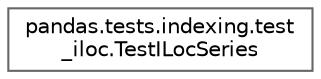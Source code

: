 digraph "Graphical Class Hierarchy"
{
 // LATEX_PDF_SIZE
  bgcolor="transparent";
  edge [fontname=Helvetica,fontsize=10,labelfontname=Helvetica,labelfontsize=10];
  node [fontname=Helvetica,fontsize=10,shape=box,height=0.2,width=0.4];
  rankdir="LR";
  Node0 [id="Node000000",label="pandas.tests.indexing.test\l_iloc.TestILocSeries",height=0.2,width=0.4,color="grey40", fillcolor="white", style="filled",URL="$dc/df2/classpandas_1_1tests_1_1indexing_1_1test__iloc_1_1TestILocSeries.html",tooltip=" "];
}
